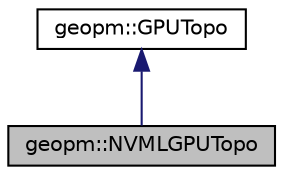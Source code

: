 digraph "geopm::NVMLGPUTopo"
{
 // LATEX_PDF_SIZE
  edge [fontname="Helvetica",fontsize="10",labelfontname="Helvetica",labelfontsize="10"];
  node [fontname="Helvetica",fontsize="10",shape=record];
  Node1 [label="geopm::NVMLGPUTopo",height=0.2,width=0.4,color="black", fillcolor="grey75", style="filled", fontcolor="black",tooltip=" "];
  Node2 -> Node1 [dir="back",color="midnightblue",fontsize="10",style="solid",fontname="Helvetica"];
  Node2 [label="geopm::GPUTopo",height=0.2,width=0.4,color="black", fillcolor="white", style="filled",URL="$classgeopm_1_1_g_p_u_topo.html",tooltip=" "];
}
